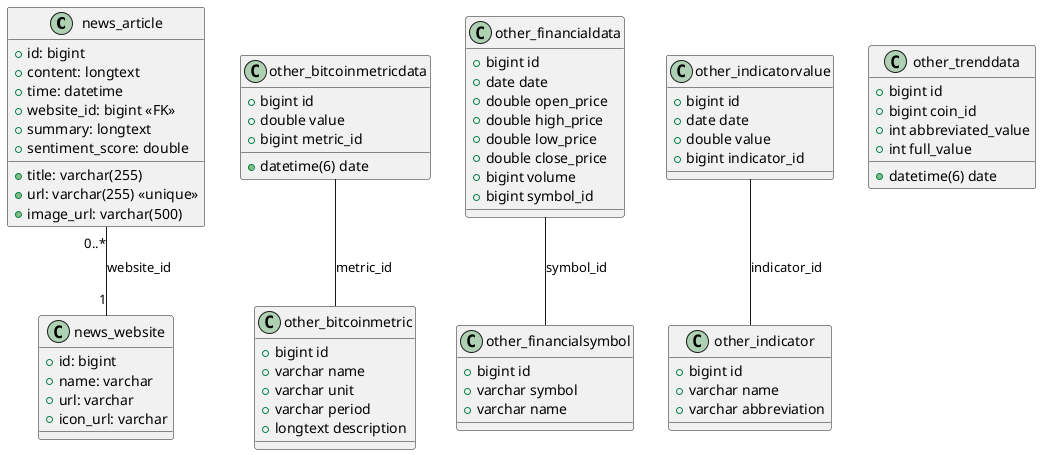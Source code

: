 @startuml

class news_article {
  +id: bigint
  +title: varchar(255)
  +url: varchar(255) <<unique>>
  +image_url: varchar(500)
  +content: longtext
  +time: datetime
  +website_id: bigint <<FK>>
  +summary: longtext
  +sentiment_score: double
}

class news_website {
  +id: bigint
  +name: varchar
  +url: varchar
  +icon_url: varchar
}


class other_bitcoinmetric {
  +bigint id
  +varchar name
  +varchar unit
  +varchar period
  +longtext description
}

class other_bitcoinmetricdata {
  +bigint id
  +datetime(6) date
  +double value
  +bigint metric_id
}

class other_financialdata {
  +bigint id
  +date date
  +double open_price
  +double high_price
  +double low_price
  +double close_price
  +bigint volume
  +bigint symbol_id
}

class other_financialsymbol {
  +bigint id
  +varchar symbol
  +varchar name
}

class other_indicator {
  +bigint id
  +varchar name
  +varchar abbreviation
}

class other_indicatorvalue {
  +bigint id
  +date date
  +double value
  +bigint indicator_id
}

class other_trenddata {
  +bigint id
  +datetime(6) date
  +bigint coin_id
  +int abbreviated_value
  +int full_value
}


other_bitcoinmetricdata -- other_bitcoinmetric : "metric_id"
other_financialdata -- other_financialsymbol : "symbol_id"
other_indicatorvalue -- other_indicator : "indicator_id"
news_article "0..*" -- "1" news_website : "website_id"

@enduml
